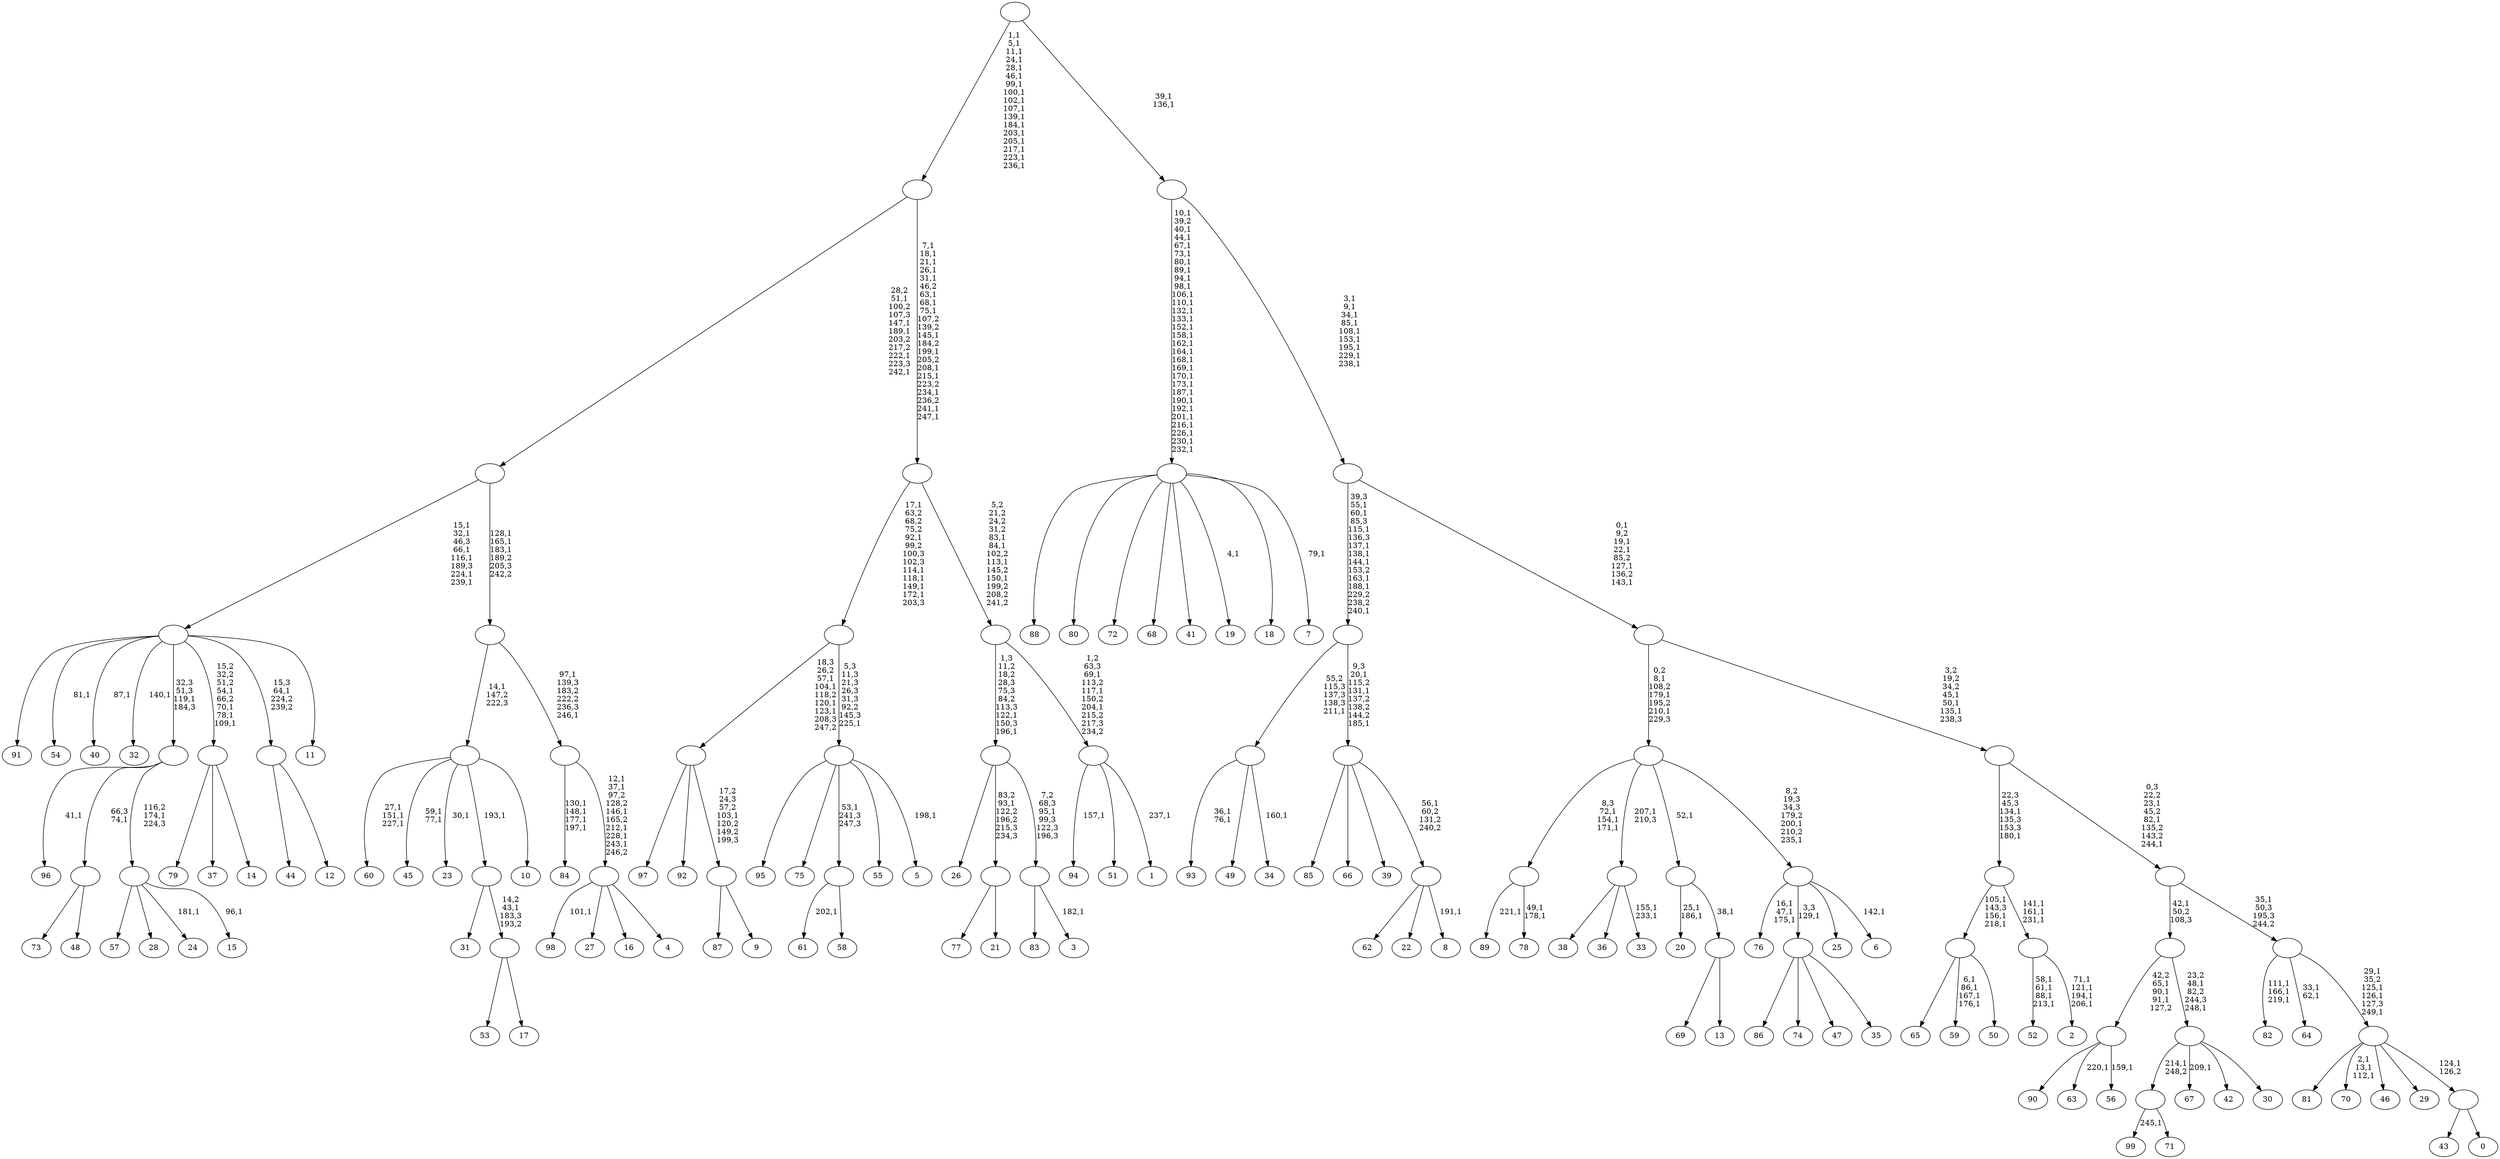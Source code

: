 digraph T {
	350 [label="99"]
	348 [label="98"]
	346 [label="97"]
	345 [label="96"]
	343 [label="95"]
	342 [label="94"]
	340 [label="93"]
	337 [label="92"]
	336 [label="91"]
	335 [label="90"]
	334 [label="89"]
	332 [label="88"]
	331 [label="87"]
	330 [label="86"]
	329 [label="85"]
	328 [label="84"]
	323 [label="83"]
	322 [label="82"]
	318 [label="81"]
	317 [label="80"]
	316 [label="79"]
	315 [label="78"]
	312 [label=""]
	309 [label="77"]
	308 [label="76"]
	304 [label="75"]
	303 [label="74"]
	302 [label="73"]
	301 [label="72"]
	300 [label="71"]
	299 [label=""]
	298 [label="70"]
	294 [label="69"]
	293 [label="68"]
	292 [label="67"]
	290 [label="66"]
	289 [label="65"]
	288 [label="64"]
	285 [label="63"]
	283 [label="62"]
	282 [label="61"]
	280 [label="60"]
	276 [label="59"]
	271 [label="58"]
	270 [label=""]
	269 [label="57"]
	268 [label="56"]
	266 [label=""]
	263 [label="55"]
	262 [label="54"]
	260 [label="53"]
	259 [label="52"]
	254 [label="51"]
	253 [label="50"]
	252 [label=""]
	249 [label="49"]
	248 [label="48"]
	247 [label=""]
	246 [label="47"]
	245 [label="46"]
	244 [label="45"]
	241 [label="44"]
	240 [label="43"]
	239 [label="42"]
	238 [label="41"]
	237 [label="40"]
	235 [label="39"]
	234 [label="38"]
	233 [label="37"]
	232 [label="36"]
	231 [label="35"]
	230 [label=""]
	229 [label="34"]
	227 [label=""]
	226 [label="33"]
	223 [label=""]
	222 [label="32"]
	220 [label="31"]
	219 [label="30"]
	218 [label=""]
	216 [label=""]
	215 [label="29"]
	214 [label="28"]
	213 [label="27"]
	212 [label="26"]
	211 [label="25"]
	210 [label="24"]
	208 [label="23"]
	206 [label="22"]
	205 [label="21"]
	204 [label=""]
	203 [label="20"]
	200 [label="19"]
	198 [label="18"]
	197 [label="17"]
	196 [label=""]
	195 [label=""]
	194 [label="16"]
	193 [label="15"]
	191 [label=""]
	190 [label=""]
	189 [label="14"]
	188 [label=""]
	184 [label="13"]
	183 [label=""]
	182 [label=""]
	181 [label="12"]
	180 [label=""]
	179 [label="11"]
	178 [label=""]
	172 [label="10"]
	171 [label=""]
	170 [label="9"]
	169 [label=""]
	168 [label=""]
	164 [label="8"]
	162 [label=""]
	161 [label=""]
	158 [label=""]
	149 [label="7"]
	147 [label=""]
	118 [label="6"]
	116 [label=""]
	114 [label=""]
	111 [label="5"]
	109 [label=""]
	108 [label=""]
	102 [label="4"]
	101 [label=""]
	95 [label=""]
	93 [label=""]
	90 [label=""]
	85 [label="3"]
	83 [label=""]
	82 [label=""]
	80 [label="2"]
	75 [label=""]
	72 [label=""]
	70 [label="1"]
	68 [label=""]
	65 [label=""]
	61 [label=""]
	46 [label=""]
	29 [label="0"]
	28 [label=""]
	27 [label=""]
	23 [label=""]
	22 [label=""]
	19 [label=""]
	16 [label=""]
	11 [label=""]
	2 [label=""]
	0 [label=""]
	312 -> 315 [label="49,1\n178,1"]
	312 -> 334 [label="221,1"]
	299 -> 350 [label="245,1"]
	299 -> 300 [label=""]
	270 -> 282 [label="202,1"]
	270 -> 271 [label=""]
	266 -> 268 [label="159,1"]
	266 -> 285 [label="220,1"]
	266 -> 335 [label=""]
	252 -> 276 [label="6,1\n86,1\n167,1\n176,1"]
	252 -> 289 [label=""]
	252 -> 253 [label=""]
	247 -> 302 [label=""]
	247 -> 248 [label=""]
	230 -> 330 [label=""]
	230 -> 303 [label=""]
	230 -> 246 [label=""]
	230 -> 231 [label=""]
	227 -> 229 [label="160,1"]
	227 -> 340 [label="36,1\n76,1"]
	227 -> 249 [label=""]
	223 -> 226 [label="155,1\n233,1"]
	223 -> 234 [label=""]
	223 -> 232 [label=""]
	218 -> 292 [label="209,1"]
	218 -> 299 [label="214,1\n248,2"]
	218 -> 239 [label=""]
	218 -> 219 [label=""]
	216 -> 218 [label="23,2\n48,1\n82,2\n244,3\n248,1"]
	216 -> 266 [label="42,2\n65,1\n90,1\n91,1\n127,2"]
	204 -> 309 [label=""]
	204 -> 205 [label=""]
	196 -> 260 [label=""]
	196 -> 197 [label=""]
	195 -> 220 [label=""]
	195 -> 196 [label="14,2\n43,1\n183,3\n193,2"]
	191 -> 193 [label="96,1"]
	191 -> 210 [label="181,1"]
	191 -> 269 [label=""]
	191 -> 214 [label=""]
	190 -> 345 [label="41,1"]
	190 -> 247 [label="66,3\n74,1"]
	190 -> 191 [label="116,2\n174,1\n224,3"]
	188 -> 316 [label=""]
	188 -> 233 [label=""]
	188 -> 189 [label=""]
	183 -> 294 [label=""]
	183 -> 184 [label=""]
	182 -> 203 [label="25,1\n186,1"]
	182 -> 183 [label="38,1"]
	180 -> 241 [label=""]
	180 -> 181 [label=""]
	178 -> 188 [label="15,2\n32,2\n51,2\n54,1\n66,2\n70,1\n78,1\n109,1"]
	178 -> 222 [label="140,1"]
	178 -> 237 [label="87,1"]
	178 -> 262 [label="81,1"]
	178 -> 336 [label=""]
	178 -> 190 [label="32,3\n51,3\n119,1\n184,3"]
	178 -> 180 [label="15,3\n64,1\n224,2\n239,2"]
	178 -> 179 [label=""]
	171 -> 208 [label="30,1"]
	171 -> 244 [label="59,1\n77,1"]
	171 -> 280 [label="27,1\n151,1\n227,1"]
	171 -> 195 [label="193,1"]
	171 -> 172 [label=""]
	169 -> 331 [label=""]
	169 -> 170 [label=""]
	168 -> 346 [label=""]
	168 -> 337 [label=""]
	168 -> 169 [label="17,2\n24,3\n57,2\n103,1\n120,2\n149,2\n199,3"]
	162 -> 164 [label="191,1"]
	162 -> 283 [label=""]
	162 -> 206 [label=""]
	161 -> 329 [label=""]
	161 -> 290 [label=""]
	161 -> 235 [label=""]
	161 -> 162 [label="56,1\n60,2\n131,2\n240,2"]
	158 -> 161 [label="9,3\n20,1\n115,2\n131,1\n137,2\n138,2\n144,2\n185,1"]
	158 -> 227 [label="55,2\n115,3\n137,3\n138,3\n211,1"]
	147 -> 149 [label="79,1"]
	147 -> 200 [label="4,1"]
	147 -> 332 [label=""]
	147 -> 317 [label=""]
	147 -> 301 [label=""]
	147 -> 293 [label=""]
	147 -> 238 [label=""]
	147 -> 198 [label=""]
	116 -> 118 [label="142,1"]
	116 -> 308 [label="16,1\n47,1\n175,1"]
	116 -> 230 [label="3,3\n129,1"]
	116 -> 211 [label=""]
	114 -> 116 [label="8,2\n19,3\n34,3\n179,2\n200,1\n210,2\n235,1"]
	114 -> 312 [label="8,3\n72,1\n154,1\n171,1"]
	114 -> 223 [label="207,1\n210,3"]
	114 -> 182 [label="52,1"]
	109 -> 111 [label="198,1"]
	109 -> 343 [label=""]
	109 -> 304 [label=""]
	109 -> 270 [label="53,1\n241,3\n247,3"]
	109 -> 263 [label=""]
	108 -> 168 [label="18,3\n26,2\n57,1\n104,1\n118,2\n120,1\n123,1\n208,3\n247,2"]
	108 -> 109 [label="5,3\n11,3\n21,3\n26,3\n31,3\n92,2\n145,3\n225,1"]
	101 -> 348 [label="101,1"]
	101 -> 213 [label=""]
	101 -> 194 [label=""]
	101 -> 102 [label=""]
	95 -> 101 [label="12,1\n37,1\n97,2\n128,2\n146,1\n165,2\n212,1\n228,1\n243,1\n246,2"]
	95 -> 328 [label="130,1\n148,1\n177,1\n197,1"]
	93 -> 95 [label="97,1\n139,3\n183,2\n222,2\n236,3\n246,1"]
	93 -> 171 [label="14,1\n147,2\n222,3"]
	90 -> 93 [label="128,1\n165,1\n183,1\n189,2\n205,3\n242,2"]
	90 -> 178 [label="15,1\n32,1\n46,3\n66,1\n116,1\n189,3\n224,1\n239,1"]
	83 -> 85 [label="182,1"]
	83 -> 323 [label=""]
	82 -> 212 [label=""]
	82 -> 204 [label="83,2\n93,1\n122,2\n196,2\n215,3\n234,3"]
	82 -> 83 [label="7,2\n68,3\n95,1\n99,3\n122,3\n196,3"]
	75 -> 80 [label="71,1\n121,1\n194,1\n206,1"]
	75 -> 259 [label="58,1\n61,1\n88,1\n213,1"]
	72 -> 75 [label="141,1\n161,1\n231,1"]
	72 -> 252 [label="105,1\n143,3\n156,1\n218,1"]
	68 -> 70 [label="237,1"]
	68 -> 342 [label="157,1"]
	68 -> 254 [label=""]
	65 -> 68 [label="1,2\n63,3\n69,1\n113,2\n117,1\n150,2\n204,1\n215,2\n217,3\n234,2"]
	65 -> 82 [label="1,3\n11,2\n18,2\n28,3\n75,3\n84,2\n113,3\n122,1\n150,3\n196,1"]
	61 -> 65 [label="5,2\n21,2\n24,2\n31,2\n83,1\n84,1\n102,2\n113,1\n145,2\n150,1\n199,2\n208,2\n241,2"]
	61 -> 108 [label="17,1\n63,2\n68,2\n75,2\n92,1\n99,2\n100,3\n102,3\n114,1\n118,1\n149,1\n172,1\n203,3"]
	46 -> 61 [label="7,1\n18,1\n21,1\n26,1\n31,1\n46,2\n63,1\n68,1\n75,1\n107,2\n139,2\n145,1\n184,2\n199,1\n205,2\n208,1\n215,1\n223,2\n234,1\n236,2\n241,1\n247,1"]
	46 -> 90 [label="28,2\n51,1\n100,2\n107,3\n147,1\n189,1\n203,2\n217,2\n222,1\n223,3\n242,1"]
	28 -> 240 [label=""]
	28 -> 29 [label=""]
	27 -> 298 [label="2,1\n13,1\n112,1"]
	27 -> 318 [label=""]
	27 -> 245 [label=""]
	27 -> 215 [label=""]
	27 -> 28 [label="124,1\n126,2"]
	23 -> 27 [label="29,1\n35,2\n125,1\n126,1\n127,3\n249,1"]
	23 -> 288 [label="33,1\n62,1"]
	23 -> 322 [label="111,1\n166,1\n219,1"]
	22 -> 216 [label="42,1\n50,2\n108,3"]
	22 -> 23 [label="35,1\n50,3\n195,3\n244,2"]
	19 -> 22 [label="0,3\n22,2\n23,1\n45,2\n82,1\n135,2\n143,2\n244,1"]
	19 -> 72 [label="22,3\n45,3\n134,1\n135,3\n153,3\n180,1"]
	16 -> 19 [label="3,2\n19,2\n34,2\n45,1\n50,1\n135,1\n238,3"]
	16 -> 114 [label="0,2\n8,1\n108,2\n179,1\n195,2\n210,1\n229,3"]
	11 -> 16 [label="0,1\n9,2\n19,1\n22,1\n85,2\n127,1\n136,2\n143,1"]
	11 -> 158 [label="39,3\n55,1\n60,1\n85,3\n115,1\n136,3\n137,1\n138,1\n144,1\n153,2\n163,1\n188,1\n229,2\n238,2\n240,1"]
	2 -> 11 [label="3,1\n9,1\n34,1\n85,1\n108,1\n153,1\n195,1\n229,1\n238,1"]
	2 -> 147 [label="10,1\n39,2\n40,1\n44,1\n67,1\n73,1\n80,1\n89,1\n94,1\n98,1\n106,1\n110,1\n132,1\n133,1\n152,1\n158,1\n162,1\n164,1\n168,1\n169,1\n170,1\n173,1\n187,1\n190,1\n192,1\n201,1\n216,1\n226,1\n230,1\n232,1"]
	0 -> 2 [label="39,1\n136,1"]
	0 -> 46 [label="1,1\n5,1\n11,1\n24,1\n28,1\n46,1\n99,1\n100,1\n102,1\n107,1\n139,1\n184,1\n203,1\n205,1\n217,1\n223,1\n236,1"]
}
